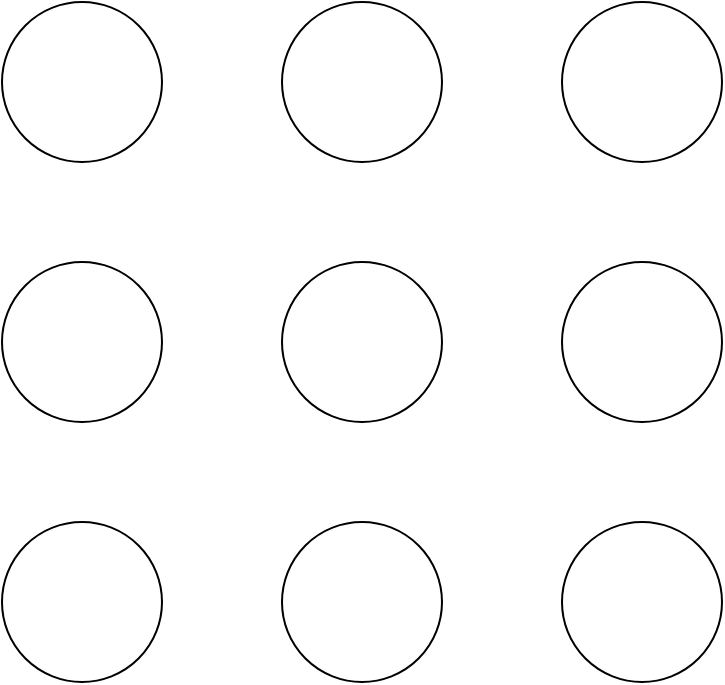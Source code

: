 <mxfile version="14.4.4" type="github">
  <diagram id="A6ownHg0AeSZHPSQSX2c" name="Page-1">
    <mxGraphModel dx="2062" dy="1149" grid="1" gridSize="10" guides="1" tooltips="1" connect="1" arrows="1" fold="1" page="1" pageScale="1" pageWidth="827" pageHeight="1169" math="0" shadow="0">
      <root>
        <mxCell id="0" />
        <mxCell id="1" parent="0" />
        <mxCell id="4rPNRKkuYuNXzBspPpeM-1" value="" style="ellipse;whiteSpace=wrap;html=1;aspect=fixed;" vertex="1" parent="1">
          <mxGeometry x="100" y="300" width="80" height="80" as="geometry" />
        </mxCell>
        <mxCell id="4rPNRKkuYuNXzBspPpeM-3" value="" style="ellipse;whiteSpace=wrap;html=1;aspect=fixed;" vertex="1" parent="1">
          <mxGeometry x="240" y="300" width="80" height="80" as="geometry" />
        </mxCell>
        <mxCell id="4rPNRKkuYuNXzBspPpeM-4" value="" style="ellipse;whiteSpace=wrap;html=1;aspect=fixed;" vertex="1" parent="1">
          <mxGeometry x="240" y="430" width="80" height="80" as="geometry" />
        </mxCell>
        <mxCell id="4rPNRKkuYuNXzBspPpeM-5" value="" style="ellipse;whiteSpace=wrap;html=1;aspect=fixed;" vertex="1" parent="1">
          <mxGeometry x="380" y="430" width="80" height="80" as="geometry" />
        </mxCell>
        <mxCell id="4rPNRKkuYuNXzBspPpeM-6" value="" style="ellipse;whiteSpace=wrap;html=1;aspect=fixed;" vertex="1" parent="1">
          <mxGeometry x="100" y="430" width="80" height="80" as="geometry" />
        </mxCell>
        <mxCell id="4rPNRKkuYuNXzBspPpeM-7" value="" style="ellipse;whiteSpace=wrap;html=1;aspect=fixed;" vertex="1" parent="1">
          <mxGeometry x="380" y="300" width="80" height="80" as="geometry" />
        </mxCell>
        <mxCell id="4rPNRKkuYuNXzBspPpeM-8" value="" style="ellipse;whiteSpace=wrap;html=1;aspect=fixed;" vertex="1" parent="1">
          <mxGeometry x="100" y="560" width="80" height="80" as="geometry" />
        </mxCell>
        <mxCell id="4rPNRKkuYuNXzBspPpeM-9" value="" style="ellipse;whiteSpace=wrap;html=1;aspect=fixed;" vertex="1" parent="1">
          <mxGeometry x="240" y="560" width="80" height="80" as="geometry" />
        </mxCell>
        <mxCell id="4rPNRKkuYuNXzBspPpeM-10" value="" style="ellipse;whiteSpace=wrap;html=1;aspect=fixed;" vertex="1" parent="1">
          <mxGeometry x="380" y="560" width="80" height="80" as="geometry" />
        </mxCell>
      </root>
    </mxGraphModel>
  </diagram>
</mxfile>
